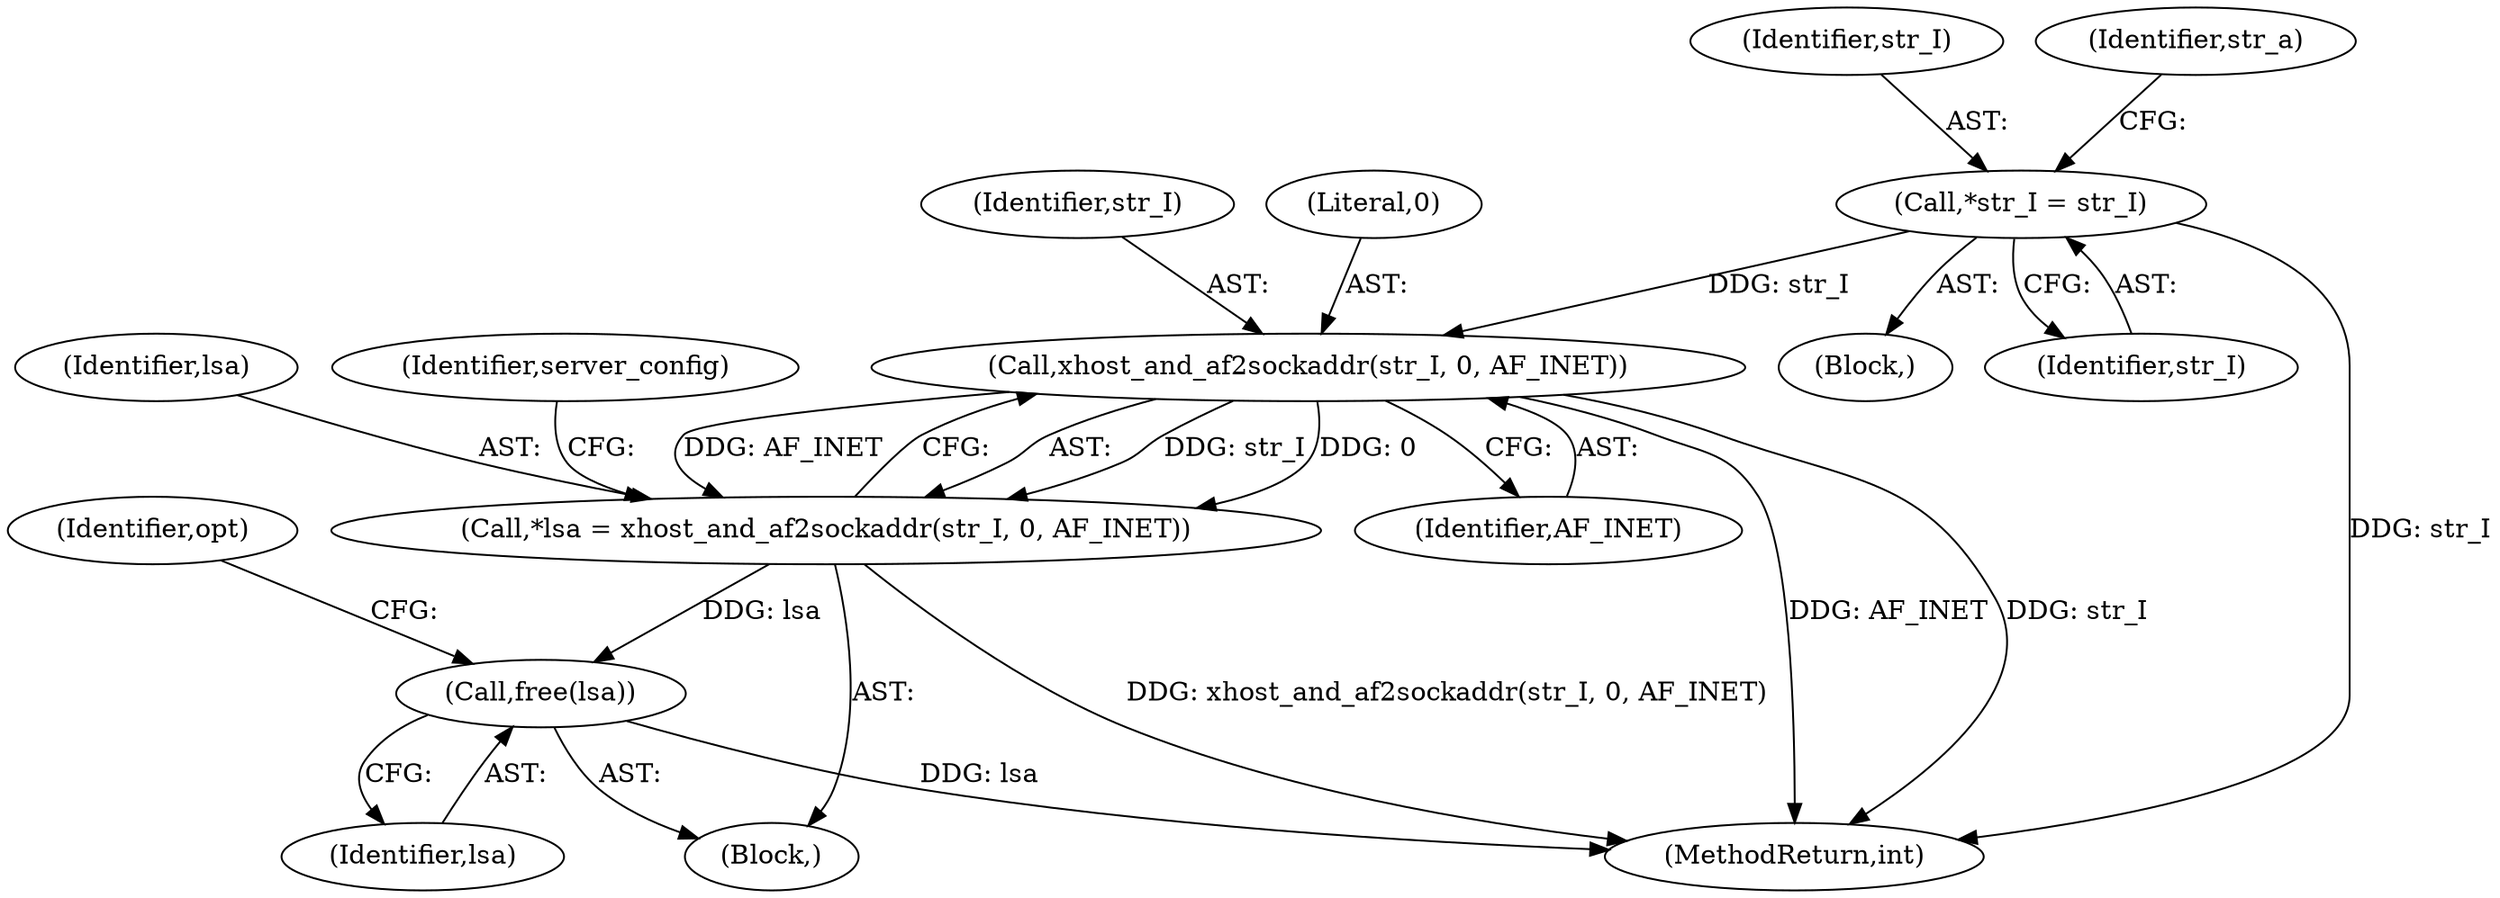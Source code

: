 digraph "0_busybox_6d3b4bb24da9a07c263f3c1acf8df85382ff562c_1@pointer" {
"1000155" [label="(Call,*str_I = str_I)"];
"1000206" [label="(Call,xhost_and_af2sockaddr(str_I, 0, AF_INET))"];
"1000204" [label="(Call,*lsa = xhost_and_af2sockaddr(str_I, 0, AF_INET))"];
"1000223" [label="(Call,free(lsa))"];
"1000208" [label="(Literal,0)"];
"1000156" [label="(Identifier,str_I)"];
"1000206" [label="(Call,xhost_and_af2sockaddr(str_I, 0, AF_INET))"];
"1000209" [label="(Identifier,AF_INET)"];
"1000142" [label="(Block,)"];
"1000155" [label="(Call,*str_I = str_I)"];
"1000795" [label="(MethodReturn,int)"];
"1000202" [label="(Block,)"];
"1000205" [label="(Identifier,lsa)"];
"1000160" [label="(Identifier,str_a)"];
"1000212" [label="(Identifier,server_config)"];
"1000227" [label="(Identifier,opt)"];
"1000207" [label="(Identifier,str_I)"];
"1000224" [label="(Identifier,lsa)"];
"1000204" [label="(Call,*lsa = xhost_and_af2sockaddr(str_I, 0, AF_INET))"];
"1000223" [label="(Call,free(lsa))"];
"1000157" [label="(Identifier,str_I)"];
"1000155" -> "1000142"  [label="AST: "];
"1000155" -> "1000157"  [label="CFG: "];
"1000156" -> "1000155"  [label="AST: "];
"1000157" -> "1000155"  [label="AST: "];
"1000160" -> "1000155"  [label="CFG: "];
"1000155" -> "1000795"  [label="DDG: str_I"];
"1000155" -> "1000206"  [label="DDG: str_I"];
"1000206" -> "1000204"  [label="AST: "];
"1000206" -> "1000209"  [label="CFG: "];
"1000207" -> "1000206"  [label="AST: "];
"1000208" -> "1000206"  [label="AST: "];
"1000209" -> "1000206"  [label="AST: "];
"1000204" -> "1000206"  [label="CFG: "];
"1000206" -> "1000795"  [label="DDG: AF_INET"];
"1000206" -> "1000795"  [label="DDG: str_I"];
"1000206" -> "1000204"  [label="DDG: str_I"];
"1000206" -> "1000204"  [label="DDG: 0"];
"1000206" -> "1000204"  [label="DDG: AF_INET"];
"1000204" -> "1000202"  [label="AST: "];
"1000205" -> "1000204"  [label="AST: "];
"1000212" -> "1000204"  [label="CFG: "];
"1000204" -> "1000795"  [label="DDG: xhost_and_af2sockaddr(str_I, 0, AF_INET)"];
"1000204" -> "1000223"  [label="DDG: lsa"];
"1000223" -> "1000202"  [label="AST: "];
"1000223" -> "1000224"  [label="CFG: "];
"1000224" -> "1000223"  [label="AST: "];
"1000227" -> "1000223"  [label="CFG: "];
"1000223" -> "1000795"  [label="DDG: lsa"];
}
